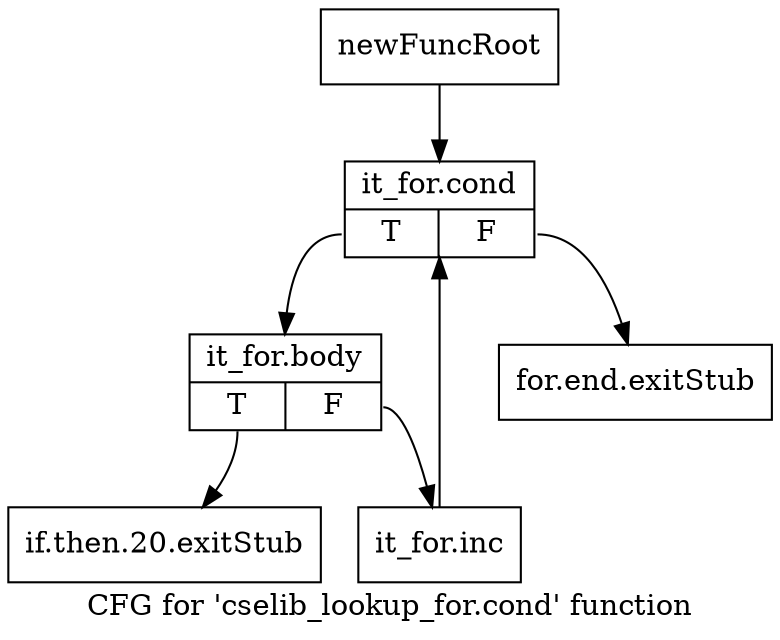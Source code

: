 digraph "CFG for 'cselib_lookup_for.cond' function" {
	label="CFG for 'cselib_lookup_for.cond' function";

	Node0xa9f6610 [shape=record,label="{newFuncRoot}"];
	Node0xa9f6610 -> Node0xa9f6700;
	Node0xa9f6660 [shape=record,label="{for.end.exitStub}"];
	Node0xa9f66b0 [shape=record,label="{if.then.20.exitStub}"];
	Node0xa9f6700 [shape=record,label="{it_for.cond|{<s0>T|<s1>F}}"];
	Node0xa9f6700:s0 -> Node0xa9f6750;
	Node0xa9f6700:s1 -> Node0xa9f6660;
	Node0xa9f6750 [shape=record,label="{it_for.body|{<s0>T|<s1>F}}"];
	Node0xa9f6750:s0 -> Node0xa9f66b0;
	Node0xa9f6750:s1 -> Node0xa9f67a0;
	Node0xa9f67a0 [shape=record,label="{it_for.inc}"];
	Node0xa9f67a0 -> Node0xa9f6700;
}
